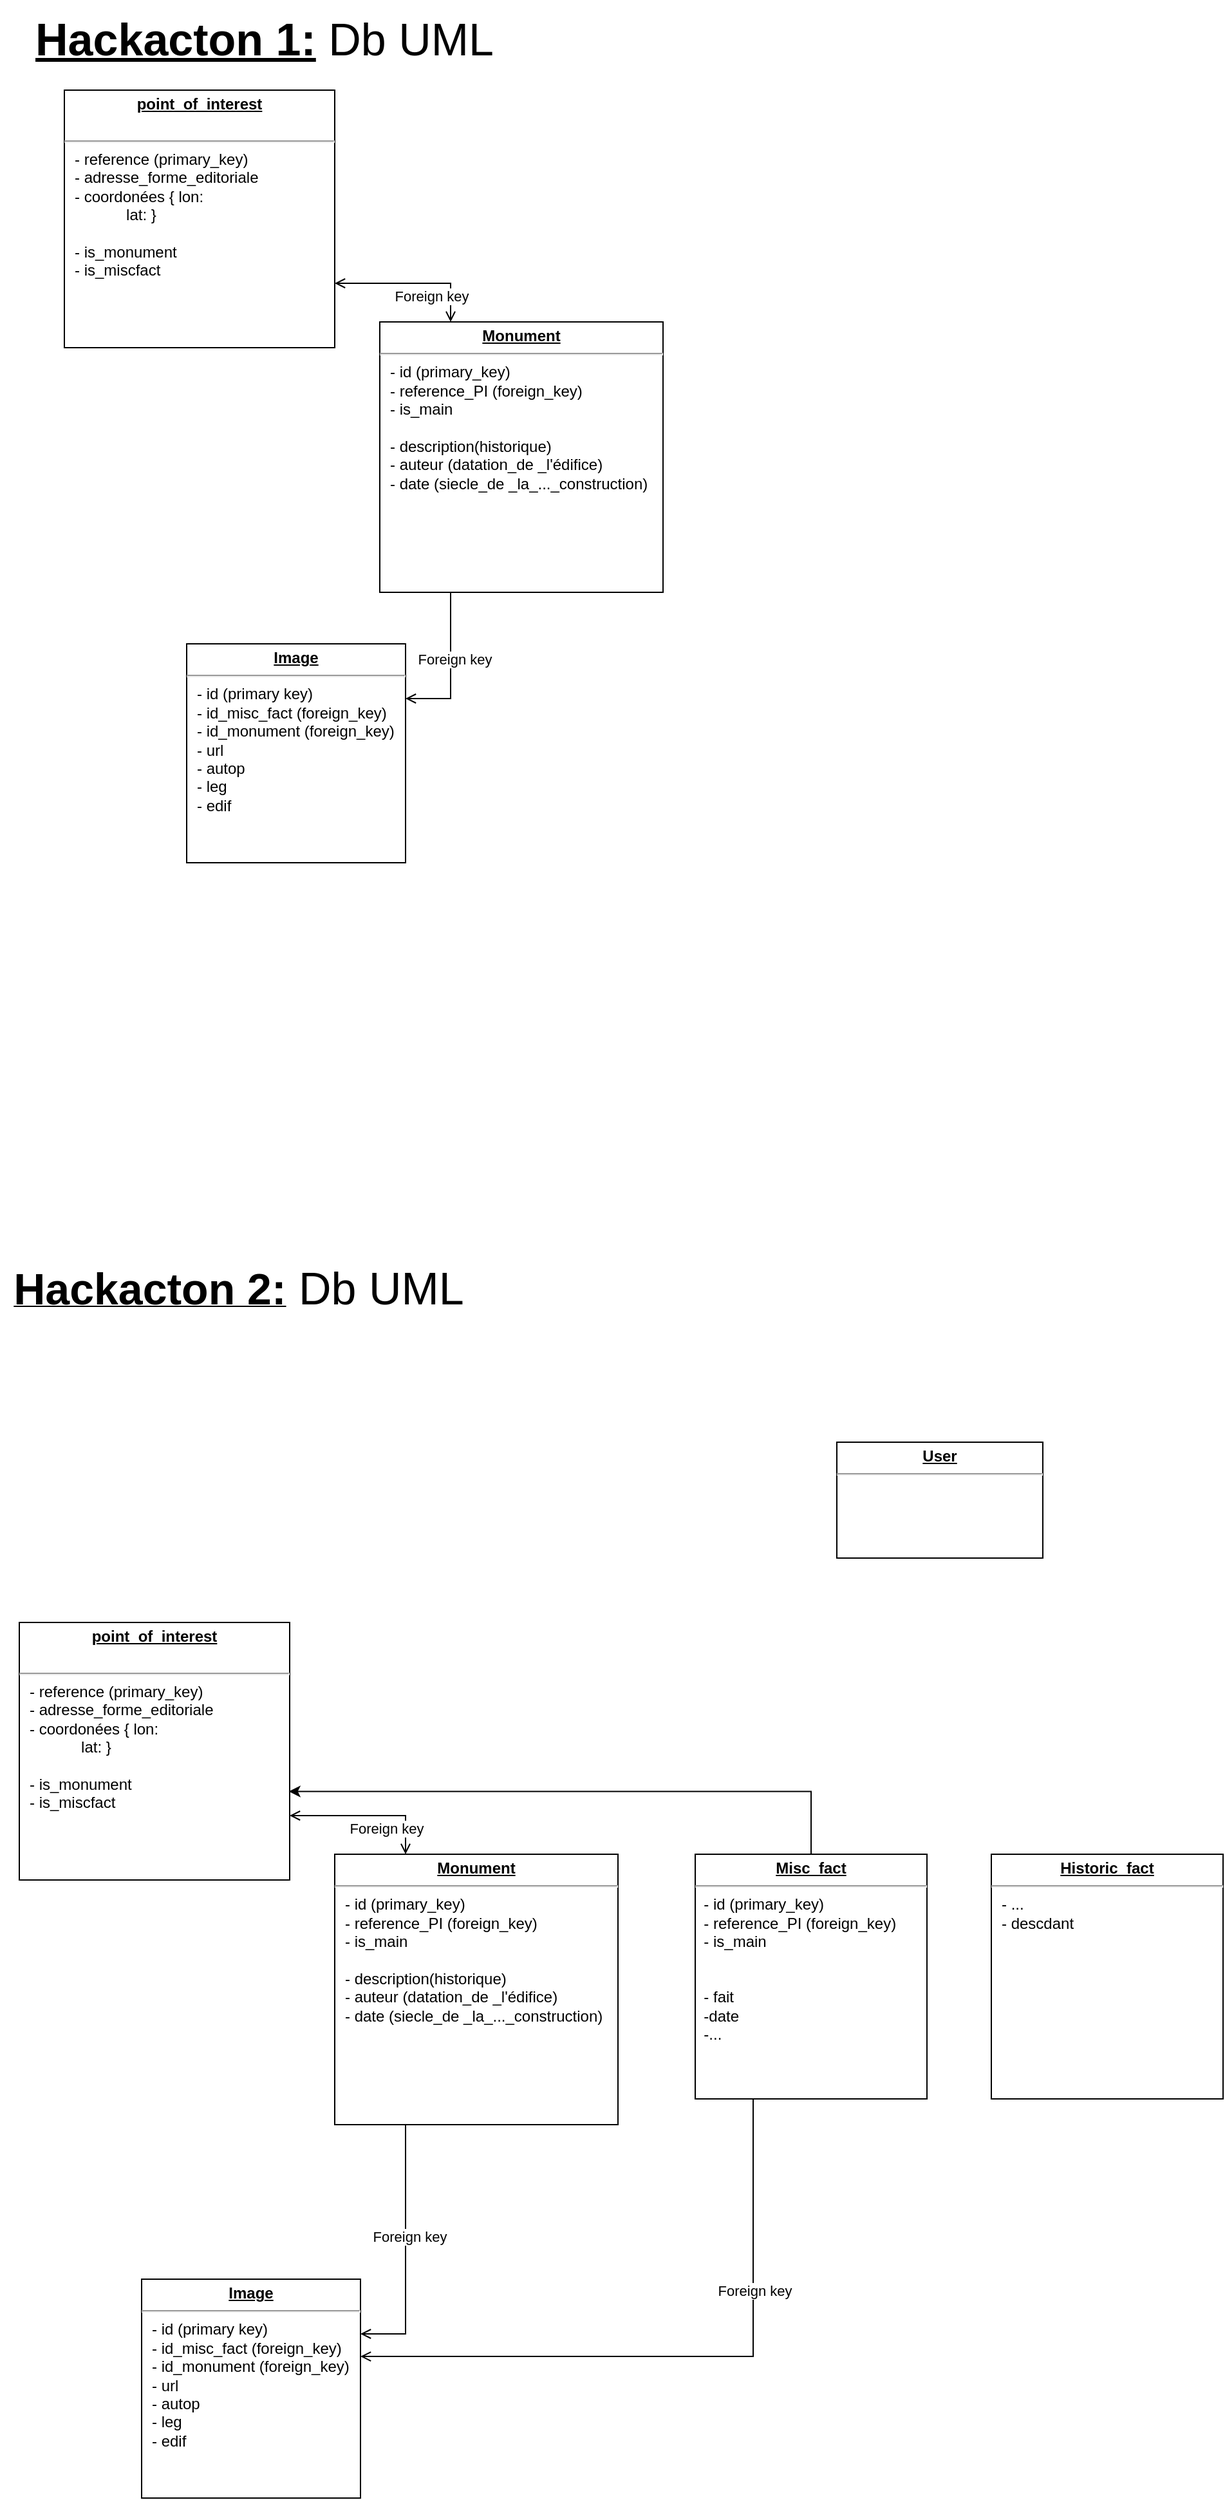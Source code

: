<mxfile version="22.1.5" type="github">
  <diagram name="Page-1" id="SIulgqLtBxGV47W7qyev">
    <mxGraphModel dx="1329" dy="914" grid="1" gridSize="10" guides="1" tooltips="1" connect="1" arrows="1" fold="1" page="1" pageScale="1" pageWidth="827" pageHeight="1169" math="0" shadow="0">
      <root>
        <mxCell id="0" />
        <mxCell id="1" parent="0" />
        <mxCell id="TksDYWeNa5g1tYwS7Oo3-7" value="&lt;font style=&quot;font-size: 35px;&quot;&gt;&lt;b&gt;&lt;u&gt;&lt;font style=&quot;font-size: 35px;&quot;&gt;Hackacton 1:&lt;/font&gt;&lt;/u&gt;&lt;/b&gt; &lt;font style=&quot;font-size: 35px;&quot;&gt;Db UML&lt;/font&gt;&lt;/font&gt; " style="text;html=1;align=center;verticalAlign=middle;resizable=0;points=[];autosize=1;strokeColor=none;fillColor=none;" parent="1" vertex="1">
          <mxGeometry x="15" width="380" height="60" as="geometry" />
        </mxCell>
        <mxCell id="TksDYWeNa5g1tYwS7Oo3-8" value="&lt;b&gt;&lt;u&gt;&lt;font style=&quot;font-size: 34px;&quot;&gt;Hackacton 2:&lt;/font&gt;&lt;/u&gt;&lt;/b&gt;&lt;font style=&quot;font-size: 35px;&quot;&gt; &lt;font style=&quot;font-size: 35px;&quot;&gt;Db UML&lt;/font&gt;&lt;/font&gt;" style="text;html=1;align=center;verticalAlign=middle;resizable=0;points=[];autosize=1;strokeColor=none;fillColor=none;" parent="1" vertex="1">
          <mxGeometry y="970" width="370" height="60" as="geometry" />
        </mxCell>
        <mxCell id="TksDYWeNa5g1tYwS7Oo3-11" value="&lt;p style=&quot;margin:0px;margin-top:4px;text-align:center;text-decoration:underline;&quot;&gt;&lt;b&gt;Misc_fact&lt;br&gt;&lt;/b&gt;&lt;/p&gt;&lt;hr&gt;&lt;div&gt;&amp;nbsp; - id (primary_key)&lt;br&gt;&lt;/div&gt;&lt;div&gt;&amp;nbsp; - reference_PI (foreign_key)&lt;/div&gt;&lt;div&gt;&amp;nbsp; - is_main&lt;/div&gt;&lt;div&gt;&lt;br&gt;&lt;/div&gt;&lt;div&gt;&lt;br&gt;&lt;/div&gt;&lt;div&gt;&amp;nbsp; - fait&amp;nbsp; &lt;br&gt;&lt;/div&gt;&lt;div&gt;&amp;nbsp; -date&lt;/div&gt;&lt;div&gt;&amp;nbsp; -...&lt;br&gt;&lt;/div&gt;" style="verticalAlign=top;align=left;overflow=fill;fontSize=12;fontFamily=Helvetica;html=1;whiteSpace=wrap;" parent="1" vertex="1">
          <mxGeometry x="540" y="1440" width="180" height="190" as="geometry" />
        </mxCell>
        <mxCell id="TksDYWeNa5g1tYwS7Oo3-57" value="&lt;p style=&quot;margin:0px;margin-top:4px;text-align:center;text-decoration:underline;&quot;&gt;&lt;b&gt;point_of_interest&lt;/b&gt;&lt;br&gt;&lt;/p&gt;&lt;br&gt;&lt;hr&gt;&lt;p style=&quot;margin:0px;margin-left:8px;&quot;&gt;- reference (primary_key)&lt;br&gt;&lt;/p&gt;&lt;p style=&quot;margin:0px;margin-left:8px;&quot;&gt;- adresse_forme_editoriale&lt;/p&gt;&lt;p style=&quot;margin:0px;margin-left:8px;&quot;&gt;- coordonées { lon:&lt;/p&gt;&lt;p style=&quot;margin:0px;margin-left:8px;&quot;&gt;&lt;span style=&quot;&quot;&gt;&lt;span style=&quot;&quot;&gt;&amp;nbsp;&amp;nbsp;&amp;nbsp;&amp;nbsp;&lt;/span&gt;&lt;/span&gt;&lt;span style=&quot;&quot;&gt;&lt;span style=&quot;&quot;&gt;&amp;nbsp;&amp;nbsp;&amp;nbsp;&amp;nbsp;&lt;/span&gt;&lt;/span&gt;&lt;span style=&quot;&quot;&gt;&lt;span style=&quot;&quot;&gt;&amp;nbsp;&amp;nbsp;&amp;nbsp;&amp;nbsp;&lt;/span&gt;&lt;/span&gt;lat: }&lt;/p&gt;&lt;p style=&quot;margin:0px;margin-left:8px;&quot;&gt;&lt;br&gt;&lt;/p&gt;&lt;p style=&quot;margin:0px;margin-left:8px;&quot;&gt;- is_monument&lt;/p&gt;&lt;p style=&quot;margin:0px;margin-left:8px;&quot;&gt;- is_miscfact&lt;/p&gt;&lt;p style=&quot;margin:0px;margin-left:8px;&quot;&gt;&lt;br&gt;&lt;/p&gt;&lt;p style=&quot;margin:0px;margin-left:8px;&quot;&gt;&lt;br&gt;&lt;/p&gt;" style="verticalAlign=top;align=left;overflow=fill;fontSize=12;fontFamily=Helvetica;html=1;whiteSpace=wrap;" parent="1" vertex="1">
          <mxGeometry x="15" y="1260" width="210" height="200" as="geometry" />
        </mxCell>
        <mxCell id="TksDYWeNa5g1tYwS7Oo3-58" style="edgeStyle=orthogonalEdgeStyle;rounded=0;orthogonalLoop=1;jettySize=auto;html=1;exitX=0.25;exitY=0;exitDx=0;exitDy=0;entryX=1;entryY=0.75;entryDx=0;entryDy=0;endArrow=open;endFill=0;startArrow=open;startFill=0;" parent="1" source="TksDYWeNa5g1tYwS7Oo3-60" target="TksDYWeNa5g1tYwS7Oo3-57" edge="1">
          <mxGeometry relative="1" as="geometry" />
        </mxCell>
        <mxCell id="TksDYWeNa5g1tYwS7Oo3-59" value="Foreign key" style="edgeLabel;html=1;align=center;verticalAlign=middle;resizable=0;points=[];" parent="TksDYWeNa5g1tYwS7Oo3-58" vertex="1" connectable="0">
          <mxGeometry x="0.065" y="1" relative="1" as="geometry">
            <mxPoint x="19" y="9" as="offset" />
          </mxGeometry>
        </mxCell>
        <mxCell id="TksDYWeNa5g1tYwS7Oo3-66" style="edgeStyle=orthogonalEdgeStyle;rounded=0;orthogonalLoop=1;jettySize=auto;html=1;exitX=0.25;exitY=1;exitDx=0;exitDy=0;entryX=1;entryY=0.25;entryDx=0;entryDy=0;startArrow=none;startFill=0;endArrow=open;endFill=0;" parent="1" source="TksDYWeNa5g1tYwS7Oo3-60" target="TksDYWeNa5g1tYwS7Oo3-63" edge="1">
          <mxGeometry relative="1" as="geometry" />
        </mxCell>
        <mxCell id="TksDYWeNa5g1tYwS7Oo3-67" value="Foreign key" style="edgeLabel;html=1;align=center;verticalAlign=middle;resizable=0;points=[];" parent="TksDYWeNa5g1tYwS7Oo3-66" vertex="1" connectable="0">
          <mxGeometry x="-0.126" y="3" relative="1" as="geometry">
            <mxPoint as="offset" />
          </mxGeometry>
        </mxCell>
        <mxCell id="TksDYWeNa5g1tYwS7Oo3-60" value="&lt;p style=&quot;margin:0px;margin-top:4px;text-align:center;text-decoration:underline;&quot;&gt;&lt;b&gt;Monument&lt;/b&gt;&lt;/p&gt;&lt;hr&gt;&lt;p style=&quot;margin:0px;margin-left:8px;&quot;&gt;- id (primary_key)&lt;br&gt;&lt;/p&gt;&lt;p style=&quot;margin:0px;margin-left:8px;&quot;&gt;- reference_PI (foreign_key)&lt;/p&gt;&lt;p style=&quot;margin:0px;margin-left:8px;&quot;&gt;- is_main&lt;/p&gt;&lt;p style=&quot;margin:0px;margin-left:8px;&quot;&gt;&lt;br&gt;&lt;/p&gt;&lt;p style=&quot;margin:0px;margin-left:8px;&quot;&gt;&lt;/p&gt;&lt;p style=&quot;margin:0px;margin-left:8px;&quot;&gt;- description(historique)&lt;br&gt;&lt;/p&gt;&lt;p style=&quot;margin:0px;margin-left:8px;&quot;&gt;- auteur (datation_de _l&#39;édifice)&lt;/p&gt;&lt;p style=&quot;margin:0px;margin-left:8px;&quot;&gt;- date (siecle_de _la_..._construction)&lt;/p&gt;&lt;p style=&quot;margin:0px;margin-left:8px;&quot;&gt;&lt;/p&gt;&lt;p style=&quot;margin:0px;margin-left:8px;&quot;&gt;&lt;/p&gt;" style="verticalAlign=top;align=left;overflow=fill;fontSize=12;fontFamily=Helvetica;html=1;whiteSpace=wrap;" parent="1" vertex="1">
          <mxGeometry x="260" y="1440" width="220" height="210" as="geometry" />
        </mxCell>
        <mxCell id="TksDYWeNa5g1tYwS7Oo3-63" value="&lt;p style=&quot;margin:0px;margin-top:4px;text-align:center;text-decoration:underline;&quot;&gt;&lt;b&gt;Image&lt;/b&gt;&lt;/p&gt;&lt;hr&gt;&lt;p style=&quot;margin:0px;margin-left:8px;&quot;&gt;- id (primary key)&lt;/p&gt;&lt;p style=&quot;margin:0px;margin-left:8px;&quot;&gt;- id_misc_fact (foreign_key)&lt;br&gt;&lt;/p&gt;&lt;p style=&quot;margin:0px;margin-left:8px;&quot;&gt;- id_monument (foreign_key)&lt;br&gt;&lt;/p&gt;&lt;p style=&quot;margin:0px;margin-left:8px;&quot;&gt;- url&lt;/p&gt;&lt;p style=&quot;margin:0px;margin-left:8px;&quot;&gt;- autop&lt;/p&gt;&lt;p style=&quot;margin:0px;margin-left:8px;&quot;&gt;- leg&lt;/p&gt;&lt;p style=&quot;margin:0px;margin-left:8px;&quot;&gt;- edif&lt;br&gt;&lt;/p&gt;" style="verticalAlign=top;align=left;overflow=fill;fontSize=12;fontFamily=Helvetica;html=1;whiteSpace=wrap;" parent="1" vertex="1">
          <mxGeometry x="110" y="1770" width="170" height="170" as="geometry" />
        </mxCell>
        <mxCell id="TksDYWeNa5g1tYwS7Oo3-72" value="&lt;p style=&quot;margin:0px;margin-top:4px;text-align:center;text-decoration:underline;&quot;&gt;&lt;b&gt;User&lt;/b&gt;&lt;/p&gt;&lt;hr&gt;" style="verticalAlign=top;align=left;overflow=fill;fontSize=12;fontFamily=Helvetica;html=1;whiteSpace=wrap;" parent="1" vertex="1">
          <mxGeometry x="650" y="1120" width="160" height="90" as="geometry" />
        </mxCell>
        <mxCell id="TksDYWeNa5g1tYwS7Oo3-77" value="&lt;p style=&quot;margin:0px;margin-top:4px;text-align:center;text-decoration:underline;&quot;&gt;&lt;b&gt;Historic_fact&lt;/b&gt;&lt;br&gt;&lt;/p&gt;&lt;hr&gt;&lt;p style=&quot;margin:0px;margin-left:8px;&quot;&gt;- ...&lt;/p&gt;&lt;p style=&quot;margin:0px;margin-left:8px;&quot;&gt;- descdant &lt;br&gt;&lt;/p&gt;" style="verticalAlign=top;align=left;overflow=fill;fontSize=12;fontFamily=Helvetica;html=1;whiteSpace=wrap;" parent="1" vertex="1">
          <mxGeometry x="770" y="1440" width="180" height="190" as="geometry" />
        </mxCell>
        <mxCell id="iRGeyNu8t4acspR2Bdvb-2" style="edgeStyle=orthogonalEdgeStyle;rounded=0;orthogonalLoop=1;jettySize=auto;html=1;exitX=0.25;exitY=1;exitDx=0;exitDy=0;entryX=1;entryY=0.353;entryDx=0;entryDy=0;entryPerimeter=0;endArrow=open;endFill=0;" edge="1" parent="1" source="TksDYWeNa5g1tYwS7Oo3-11" target="TksDYWeNa5g1tYwS7Oo3-63">
          <mxGeometry relative="1" as="geometry" />
        </mxCell>
        <mxCell id="iRGeyNu8t4acspR2Bdvb-5" value="Foreign key" style="edgeLabel;html=1;align=center;verticalAlign=middle;resizable=0;points=[];" vertex="1" connectable="0" parent="iRGeyNu8t4acspR2Bdvb-2">
          <mxGeometry x="-0.41" y="1" relative="1" as="geometry">
            <mxPoint as="offset" />
          </mxGeometry>
        </mxCell>
        <mxCell id="iRGeyNu8t4acspR2Bdvb-3" style="edgeStyle=orthogonalEdgeStyle;rounded=0;orthogonalLoop=1;jettySize=auto;html=1;entryX=0.997;entryY=0.656;entryDx=0;entryDy=0;entryPerimeter=0;" edge="1" parent="1" source="TksDYWeNa5g1tYwS7Oo3-11" target="TksDYWeNa5g1tYwS7Oo3-57">
          <mxGeometry relative="1" as="geometry">
            <Array as="points">
              <mxPoint x="630" y="1391" />
            </Array>
          </mxGeometry>
        </mxCell>
        <mxCell id="iRGeyNu8t4acspR2Bdvb-6" value="&lt;p style=&quot;margin:0px;margin-top:4px;text-align:center;text-decoration:underline;&quot;&gt;&lt;b&gt;point_of_interest&lt;/b&gt;&lt;br&gt;&lt;/p&gt;&lt;br&gt;&lt;hr&gt;&lt;p style=&quot;margin:0px;margin-left:8px;&quot;&gt;- reference (primary_key)&lt;br&gt;&lt;/p&gt;&lt;p style=&quot;margin:0px;margin-left:8px;&quot;&gt;- adresse_forme_editoriale&lt;/p&gt;&lt;p style=&quot;margin:0px;margin-left:8px;&quot;&gt;- coordonées { lon:&lt;/p&gt;&lt;p style=&quot;margin:0px;margin-left:8px;&quot;&gt;&lt;span style=&quot;&quot;&gt;&lt;span style=&quot;&quot;&gt;&amp;nbsp;&amp;nbsp;&amp;nbsp;&amp;nbsp;&lt;/span&gt;&lt;/span&gt;&lt;span style=&quot;&quot;&gt;&lt;span style=&quot;&quot;&gt;&amp;nbsp;&amp;nbsp;&amp;nbsp;&amp;nbsp;&lt;/span&gt;&lt;/span&gt;&lt;span style=&quot;&quot;&gt;&lt;span style=&quot;&quot;&gt;&amp;nbsp;&amp;nbsp;&amp;nbsp;&amp;nbsp;&lt;/span&gt;&lt;/span&gt;lat: }&lt;/p&gt;&lt;p style=&quot;margin:0px;margin-left:8px;&quot;&gt;&lt;br&gt;&lt;/p&gt;&lt;p style=&quot;margin:0px;margin-left:8px;&quot;&gt;- is_monument&lt;/p&gt;&lt;p style=&quot;margin:0px;margin-left:8px;&quot;&gt;- is_miscfact&lt;/p&gt;&lt;p style=&quot;margin:0px;margin-left:8px;&quot;&gt;&lt;br&gt;&lt;/p&gt;&lt;p style=&quot;margin:0px;margin-left:8px;&quot;&gt;&lt;br&gt;&lt;/p&gt;" style="verticalAlign=top;align=left;overflow=fill;fontSize=12;fontFamily=Helvetica;html=1;whiteSpace=wrap;" vertex="1" parent="1">
          <mxGeometry x="50" y="70" width="210" height="200" as="geometry" />
        </mxCell>
        <mxCell id="iRGeyNu8t4acspR2Bdvb-7" style="edgeStyle=orthogonalEdgeStyle;rounded=0;orthogonalLoop=1;jettySize=auto;html=1;exitX=0.25;exitY=0;exitDx=0;exitDy=0;entryX=1;entryY=0.75;entryDx=0;entryDy=0;endArrow=open;endFill=0;startArrow=open;startFill=0;" edge="1" parent="1" source="iRGeyNu8t4acspR2Bdvb-11" target="iRGeyNu8t4acspR2Bdvb-6">
          <mxGeometry relative="1" as="geometry" />
        </mxCell>
        <mxCell id="iRGeyNu8t4acspR2Bdvb-8" value="Foreign key" style="edgeLabel;html=1;align=center;verticalAlign=middle;resizable=0;points=[];" vertex="1" connectable="0" parent="iRGeyNu8t4acspR2Bdvb-7">
          <mxGeometry x="0.065" y="1" relative="1" as="geometry">
            <mxPoint x="19" y="9" as="offset" />
          </mxGeometry>
        </mxCell>
        <mxCell id="iRGeyNu8t4acspR2Bdvb-9" style="edgeStyle=orthogonalEdgeStyle;rounded=0;orthogonalLoop=1;jettySize=auto;html=1;exitX=0.25;exitY=1;exitDx=0;exitDy=0;entryX=1;entryY=0.25;entryDx=0;entryDy=0;startArrow=none;startFill=0;endArrow=open;endFill=0;" edge="1" parent="1" source="iRGeyNu8t4acspR2Bdvb-11" target="iRGeyNu8t4acspR2Bdvb-12">
          <mxGeometry relative="1" as="geometry" />
        </mxCell>
        <mxCell id="iRGeyNu8t4acspR2Bdvb-10" value="Foreign key" style="edgeLabel;html=1;align=center;verticalAlign=middle;resizable=0;points=[];" vertex="1" connectable="0" parent="iRGeyNu8t4acspR2Bdvb-9">
          <mxGeometry x="-0.126" y="3" relative="1" as="geometry">
            <mxPoint as="offset" />
          </mxGeometry>
        </mxCell>
        <mxCell id="iRGeyNu8t4acspR2Bdvb-11" value="&lt;p style=&quot;margin:0px;margin-top:4px;text-align:center;text-decoration:underline;&quot;&gt;&lt;b&gt;Monument&lt;/b&gt;&lt;/p&gt;&lt;hr&gt;&lt;p style=&quot;margin:0px;margin-left:8px;&quot;&gt;- id (primary_key)&lt;br&gt;&lt;/p&gt;&lt;p style=&quot;margin:0px;margin-left:8px;&quot;&gt;- reference_PI (foreign_key)&lt;/p&gt;&lt;p style=&quot;margin:0px;margin-left:8px;&quot;&gt;- is_main&lt;/p&gt;&lt;p style=&quot;margin:0px;margin-left:8px;&quot;&gt;&lt;br&gt;&lt;/p&gt;&lt;p style=&quot;margin:0px;margin-left:8px;&quot;&gt;&lt;/p&gt;&lt;p style=&quot;margin:0px;margin-left:8px;&quot;&gt;- description(historique)&lt;br&gt;&lt;/p&gt;&lt;p style=&quot;margin:0px;margin-left:8px;&quot;&gt;- auteur (datation_de _l&#39;édifice)&lt;/p&gt;&lt;p style=&quot;margin:0px;margin-left:8px;&quot;&gt;- date (siecle_de _la_..._construction)&lt;/p&gt;&lt;p style=&quot;margin:0px;margin-left:8px;&quot;&gt;&lt;/p&gt;&lt;p style=&quot;margin:0px;margin-left:8px;&quot;&gt;&lt;/p&gt;" style="verticalAlign=top;align=left;overflow=fill;fontSize=12;fontFamily=Helvetica;html=1;whiteSpace=wrap;" vertex="1" parent="1">
          <mxGeometry x="295" y="250" width="220" height="210" as="geometry" />
        </mxCell>
        <mxCell id="iRGeyNu8t4acspR2Bdvb-12" value="&lt;p style=&quot;margin:0px;margin-top:4px;text-align:center;text-decoration:underline;&quot;&gt;&lt;b&gt;Image&lt;/b&gt;&lt;/p&gt;&lt;hr&gt;&lt;p style=&quot;margin:0px;margin-left:8px;&quot;&gt;- id (primary key)&lt;/p&gt;&lt;p style=&quot;margin:0px;margin-left:8px;&quot;&gt;- id_misc_fact (foreign_key)&lt;br&gt;&lt;/p&gt;&lt;p style=&quot;margin:0px;margin-left:8px;&quot;&gt;- id_monument (foreign_key)&lt;br&gt;&lt;/p&gt;&lt;p style=&quot;margin:0px;margin-left:8px;&quot;&gt;- url&lt;/p&gt;&lt;p style=&quot;margin:0px;margin-left:8px;&quot;&gt;- autop&lt;/p&gt;&lt;p style=&quot;margin:0px;margin-left:8px;&quot;&gt;- leg&lt;/p&gt;&lt;p style=&quot;margin:0px;margin-left:8px;&quot;&gt;- edif&lt;br&gt;&lt;/p&gt;" style="verticalAlign=top;align=left;overflow=fill;fontSize=12;fontFamily=Helvetica;html=1;whiteSpace=wrap;" vertex="1" parent="1">
          <mxGeometry x="145" y="500" width="170" height="170" as="geometry" />
        </mxCell>
      </root>
    </mxGraphModel>
  </diagram>
</mxfile>
